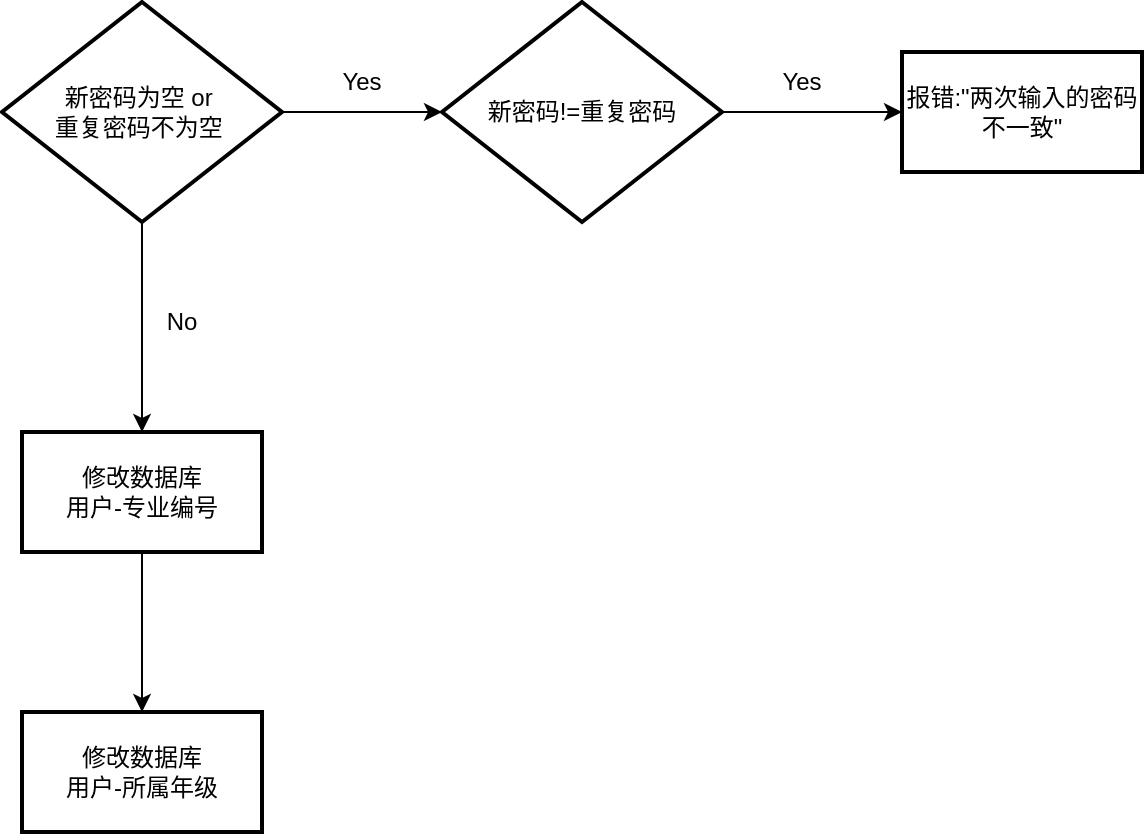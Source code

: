 <mxfile version="13.7.9" type="device"><diagram id="OouLbppTgjyeXarxcpCj" name="第 1 页"><mxGraphModel dx="618" dy="1044" grid="1" gridSize="10" guides="1" tooltips="1" connect="1" arrows="1" fold="1" page="1" pageScale="1" pageWidth="827" pageHeight="1169" math="0" shadow="0"><root><mxCell id="0"/><mxCell id="1" parent="0"/><mxCell id="mKA98Qp4ejMwUGFl-rAE-3" value="" style="edgeStyle=orthogonalEdgeStyle;rounded=0;orthogonalLoop=1;jettySize=auto;html=1;" edge="1" parent="1" source="mKA98Qp4ejMwUGFl-rAE-1" target="mKA98Qp4ejMwUGFl-rAE-2"><mxGeometry relative="1" as="geometry"/></mxCell><mxCell id="mKA98Qp4ejMwUGFl-rAE-9" value="" style="edgeStyle=orthogonalEdgeStyle;rounded=0;orthogonalLoop=1;jettySize=auto;html=1;" edge="1" parent="1" source="mKA98Qp4ejMwUGFl-rAE-1" target="mKA98Qp4ejMwUGFl-rAE-8"><mxGeometry relative="1" as="geometry"/></mxCell><mxCell id="mKA98Qp4ejMwUGFl-rAE-1" value="新密码为空 or&amp;nbsp;&lt;br&gt;重复密码不为空&amp;nbsp;" style="strokeWidth=2;html=1;shape=mxgraph.flowchart.decision;whiteSpace=wrap;" vertex="1" parent="1"><mxGeometry x="90" y="80" width="140" height="110" as="geometry"/></mxCell><mxCell id="mKA98Qp4ejMwUGFl-rAE-6" value="" style="edgeStyle=orthogonalEdgeStyle;rounded=0;orthogonalLoop=1;jettySize=auto;html=1;" edge="1" parent="1" source="mKA98Qp4ejMwUGFl-rAE-2" target="mKA98Qp4ejMwUGFl-rAE-5"><mxGeometry relative="1" as="geometry"/></mxCell><mxCell id="mKA98Qp4ejMwUGFl-rAE-2" value="新密码!=重复密码" style="strokeWidth=2;html=1;shape=mxgraph.flowchart.decision;whiteSpace=wrap;" vertex="1" parent="1"><mxGeometry x="310" y="80" width="140" height="110" as="geometry"/></mxCell><mxCell id="mKA98Qp4ejMwUGFl-rAE-4" value="Yes" style="text;html=1;strokeColor=none;fillColor=none;align=center;verticalAlign=middle;whiteSpace=wrap;rounded=0;" vertex="1" parent="1"><mxGeometry x="250" y="110" width="40" height="20" as="geometry"/></mxCell><mxCell id="mKA98Qp4ejMwUGFl-rAE-5" value="报错:&quot;两次输入的密码不一致&quot;" style="whiteSpace=wrap;html=1;strokeWidth=2;" vertex="1" parent="1"><mxGeometry x="540" y="105" width="120" height="60" as="geometry"/></mxCell><mxCell id="mKA98Qp4ejMwUGFl-rAE-7" value="Yes" style="text;html=1;strokeColor=none;fillColor=none;align=center;verticalAlign=middle;whiteSpace=wrap;rounded=0;" vertex="1" parent="1"><mxGeometry x="470" y="110" width="40" height="20" as="geometry"/></mxCell><mxCell id="mKA98Qp4ejMwUGFl-rAE-12" value="" style="edgeStyle=orthogonalEdgeStyle;rounded=0;orthogonalLoop=1;jettySize=auto;html=1;" edge="1" parent="1" source="mKA98Qp4ejMwUGFl-rAE-8" target="mKA98Qp4ejMwUGFl-rAE-11"><mxGeometry relative="1" as="geometry"/></mxCell><mxCell id="mKA98Qp4ejMwUGFl-rAE-8" value="修改数据库 &lt;br&gt;用户-专业编号" style="whiteSpace=wrap;html=1;strokeWidth=2;" vertex="1" parent="1"><mxGeometry x="100" y="295" width="120" height="60" as="geometry"/></mxCell><mxCell id="mKA98Qp4ejMwUGFl-rAE-10" value="No" style="text;html=1;strokeColor=none;fillColor=none;align=center;verticalAlign=middle;whiteSpace=wrap;rounded=0;" vertex="1" parent="1"><mxGeometry x="160" y="230" width="40" height="20" as="geometry"/></mxCell><mxCell id="mKA98Qp4ejMwUGFl-rAE-11" value="修改数据库 &lt;br&gt;用户-所属年级" style="whiteSpace=wrap;html=1;strokeWidth=2;" vertex="1" parent="1"><mxGeometry x="100" y="435" width="120" height="60" as="geometry"/></mxCell></root></mxGraphModel></diagram></mxfile>